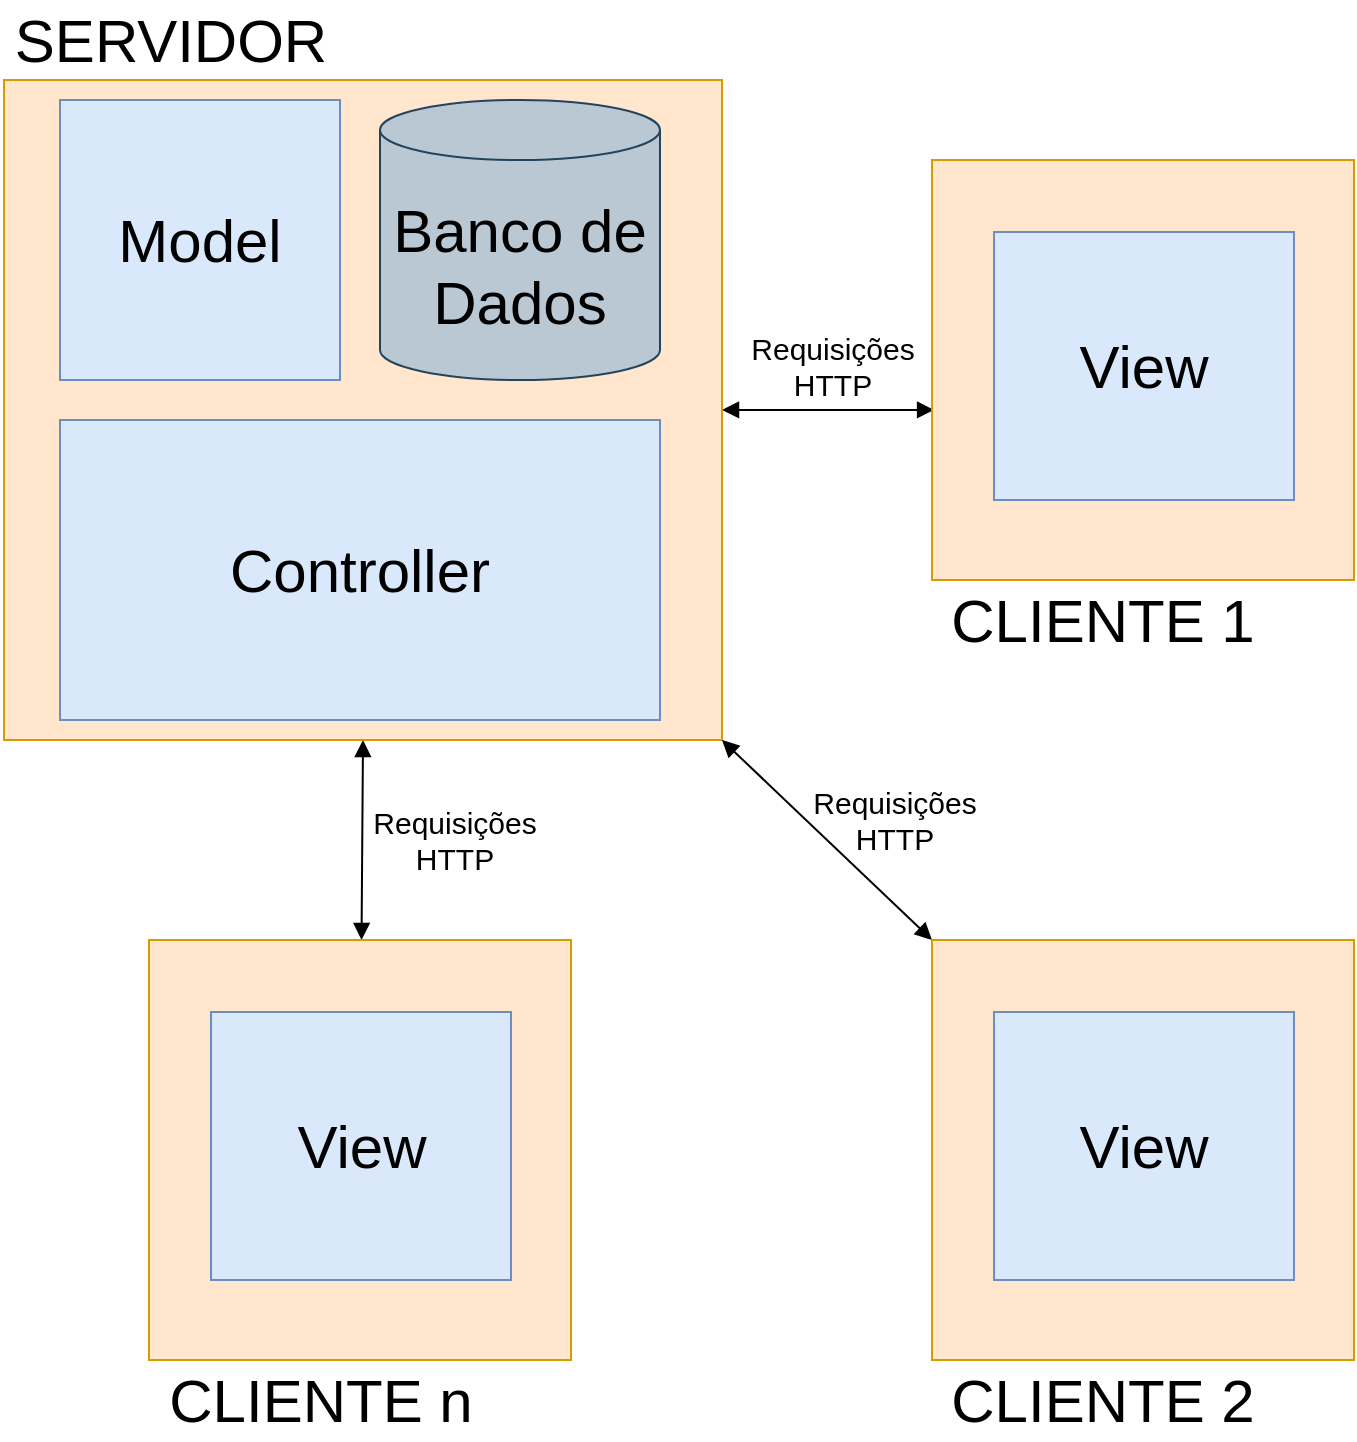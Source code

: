 <mxfile version="14.6.13" type="device"><diagram id="qm9Jj7tQsp7oT1uT-cQu" name="Página-1"><mxGraphModel dx="1086" dy="3144" grid="1" gridSize="10" guides="1" tooltips="1" connect="1" arrows="1" fold="1" page="1" pageScale="1" pageWidth="827" pageHeight="1169" math="0" shadow="0"><root><mxCell id="0"/><mxCell id="1" parent="0"/><mxCell id="nlyu4_xYxBj_RcpJtfda-12" style="edgeStyle=none;rounded=0;orthogonalLoop=1;jettySize=auto;html=1;entryX=0.5;entryY=1;entryDx=0;entryDy=0;fontSize=30;startArrow=block;startFill=1;endArrow=block;endFill=1;" parent="1" source="pKUS9O7IKNMK9E5NEKE3-20" target="pKUS9O7IKNMK9E5NEKE3-17" edge="1"><mxGeometry relative="1" as="geometry"/></mxCell><mxCell id="pKUS9O7IKNMK9E5NEKE3-20" value="" style="rounded=0;whiteSpace=wrap;html=1;align=left;fillColor=#ffe6cc;strokeColor=#d79b00;" parent="1" vertex="1"><mxGeometry x="127.5" y="-1840" width="211" height="210" as="geometry"/></mxCell><mxCell id="nlyu4_xYxBj_RcpJtfda-14" style="edgeStyle=none;rounded=0;orthogonalLoop=1;jettySize=auto;html=1;entryX=0.005;entryY=0.595;entryDx=0;entryDy=0;entryPerimeter=0;fontSize=30;startArrow=block;startFill=1;endArrow=block;endFill=1;" parent="1" source="pKUS9O7IKNMK9E5NEKE3-17" target="nlyu4_xYxBj_RcpJtfda-8" edge="1"><mxGeometry relative="1" as="geometry"/></mxCell><mxCell id="pKUS9O7IKNMK9E5NEKE3-17" value="" style="rounded=0;whiteSpace=wrap;html=1;align=left;fillColor=#ffe6cc;strokeColor=#d79b00;" parent="1" vertex="1"><mxGeometry x="55" y="-2270" width="359" height="330" as="geometry"/></mxCell><mxCell id="CY-6JpOCNz3aBSjYTN71-2" value="Banco de Dados" style="shape=cylinder3;whiteSpace=wrap;html=1;boundedLbl=1;backgroundOutline=1;size=15;rotation=0;fillColor=#bac8d3;strokeColor=#23445d;perimeterSpacing=1;fontSize=30;" parent="1" vertex="1"><mxGeometry x="243" y="-2260" width="140" height="140" as="geometry"/></mxCell><mxCell id="pKUS9O7IKNMK9E5NEKE3-15" value="CLIENTE n" style="text;html=1;align=center;verticalAlign=middle;resizable=0;points=[];autosize=1;rotation=0;fontSize=30;" parent="1" vertex="1"><mxGeometry x="127.5" y="-1630" width="170" height="40" as="geometry"/></mxCell><mxCell id="pKUS9O7IKNMK9E5NEKE3-18" value="SERVIDOR" style="text;html=1;align=center;verticalAlign=middle;resizable=0;points=[];autosize=1;rotation=0;fontSize=30;" parent="1" vertex="1"><mxGeometry x="53" y="-2310" width="170" height="40" as="geometry"/></mxCell><mxCell id="pKUS9O7IKNMK9E5NEKE3-3" value="&lt;div style=&quot;font-size: 30px;&quot;&gt;&lt;span style=&quot;font-size: 30px;&quot;&gt;View&lt;/span&gt;&lt;/div&gt;&lt;blockquote style=&quot;margin: 0px 0px 0px 40px; border: none; padding: 0px; font-size: 30px;&quot;&gt;&lt;/blockquote&gt;" style="rounded=0;whiteSpace=wrap;html=1;horizontal=1;verticalAlign=middle;labelPosition=center;verticalLabelPosition=middle;align=center;spacing=0;fillColor=#dae8fc;strokeColor=#6c8ebf;fontSize=30;" parent="1" vertex="1"><mxGeometry x="158.5" y="-1804" width="150" height="134" as="geometry"/></mxCell><mxCell id="nlyu4_xYxBj_RcpJtfda-3" value="&lt;div style=&quot;font-size: 30px;&quot;&gt;&lt;span style=&quot;font-size: 30px;&quot;&gt;Model&lt;/span&gt;&lt;/div&gt;&lt;blockquote style=&quot;margin: 0px 0px 0px 40px; border: none; padding: 0px; font-size: 30px;&quot;&gt;&lt;/blockquote&gt;" style="rounded=0;whiteSpace=wrap;html=1;horizontal=1;verticalAlign=middle;labelPosition=center;verticalLabelPosition=middle;align=center;spacing=0;fillColor=#dae8fc;strokeColor=#6c8ebf;fontSize=30;" parent="1" vertex="1"><mxGeometry x="83" y="-2260" width="140" height="140" as="geometry"/></mxCell><mxCell id="nlyu4_xYxBj_RcpJtfda-4" value="Controller" style="whiteSpace=wrap;html=1;strokeColor=#6c8ebf;fillColor=#dae8fc;fontSize=30;" parent="1" vertex="1"><mxGeometry x="83" y="-2100" width="300" height="150" as="geometry"/></mxCell><mxCell id="nlyu4_xYxBj_RcpJtfda-11" style="rounded=0;orthogonalLoop=1;jettySize=auto;html=1;entryX=1;entryY=1;entryDx=0;entryDy=0;fontSize=30;startArrow=block;startFill=1;endArrow=block;endFill=1;exitX=0;exitY=0;exitDx=0;exitDy=0;" parent="1" source="nlyu4_xYxBj_RcpJtfda-5" target="pKUS9O7IKNMK9E5NEKE3-17" edge="1"><mxGeometry relative="1" as="geometry"/></mxCell><mxCell id="nlyu4_xYxBj_RcpJtfda-5" value="" style="rounded=0;whiteSpace=wrap;html=1;align=left;fillColor=#ffe6cc;strokeColor=#d79b00;" parent="1" vertex="1"><mxGeometry x="519" y="-1840" width="211" height="210" as="geometry"/></mxCell><mxCell id="nlyu4_xYxBj_RcpJtfda-6" value="CLIENTE 2" style="text;html=1;align=center;verticalAlign=middle;resizable=0;points=[];autosize=1;rotation=0;fontSize=30;" parent="1" vertex="1"><mxGeometry x="519" y="-1630" width="170" height="40" as="geometry"/></mxCell><mxCell id="nlyu4_xYxBj_RcpJtfda-7" value="&lt;div style=&quot;font-size: 30px;&quot;&gt;&lt;span style=&quot;font-size: 30px;&quot;&gt;View&lt;/span&gt;&lt;/div&gt;&lt;blockquote style=&quot;margin: 0px 0px 0px 40px; border: none; padding: 0px; font-size: 30px;&quot;&gt;&lt;/blockquote&gt;" style="rounded=0;whiteSpace=wrap;html=1;horizontal=1;verticalAlign=middle;labelPosition=center;verticalLabelPosition=middle;align=center;spacing=0;fillColor=#dae8fc;strokeColor=#6c8ebf;fontSize=30;" parent="1" vertex="1"><mxGeometry x="550" y="-1804" width="150" height="134" as="geometry"/></mxCell><mxCell id="nlyu4_xYxBj_RcpJtfda-8" value="" style="rounded=0;whiteSpace=wrap;html=1;align=left;fillColor=#ffe6cc;strokeColor=#d79b00;" parent="1" vertex="1"><mxGeometry x="519" y="-2230" width="211" height="210" as="geometry"/></mxCell><mxCell id="nlyu4_xYxBj_RcpJtfda-9" value="CLIENTE 1" style="text;html=1;align=center;verticalAlign=middle;resizable=0;points=[];autosize=1;rotation=0;fontSize=30;" parent="1" vertex="1"><mxGeometry x="519" y="-2020" width="170" height="40" as="geometry"/></mxCell><mxCell id="nlyu4_xYxBj_RcpJtfda-10" value="&lt;div style=&quot;font-size: 30px;&quot;&gt;&lt;span style=&quot;font-size: 30px;&quot;&gt;View&lt;/span&gt;&lt;/div&gt;&lt;blockquote style=&quot;margin: 0px 0px 0px 40px; border: none; padding: 0px; font-size: 30px;&quot;&gt;&lt;/blockquote&gt;" style="rounded=0;whiteSpace=wrap;html=1;horizontal=1;verticalAlign=middle;labelPosition=center;verticalLabelPosition=middle;align=center;spacing=0;fillColor=#dae8fc;strokeColor=#6c8ebf;fontSize=30;" parent="1" vertex="1"><mxGeometry x="550" y="-2194" width="150" height="134" as="geometry"/></mxCell><mxCell id="q2K-KdcpdQxIWZu1E1fh-7" value="Requisições&lt;br&gt;HTTP" style="text;html=1;align=center;verticalAlign=middle;resizable=0;points=[];autosize=1;strokeColor=none;fontSize=15;" parent="1" vertex="1"><mxGeometry x="230" y="-1910" width="100" height="40" as="geometry"/></mxCell><mxCell id="0McmYQ8P6H0NGKof3d8Z-1" value="Requisições&lt;br&gt;HTTP" style="text;html=1;align=center;verticalAlign=middle;resizable=0;points=[];autosize=1;strokeColor=none;fontSize=15;" vertex="1" parent="1"><mxGeometry x="450" y="-1920" width="100" height="40" as="geometry"/></mxCell><mxCell id="0McmYQ8P6H0NGKof3d8Z-2" value="Requisições&lt;br&gt;HTTP" style="text;html=1;align=center;verticalAlign=middle;resizable=0;points=[];autosize=1;strokeColor=none;fontSize=15;" vertex="1" parent="1"><mxGeometry x="419" y="-2147" width="100" height="40" as="geometry"/></mxCell></root></mxGraphModel></diagram></mxfile>
